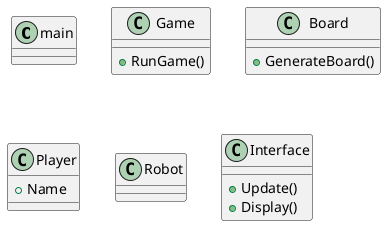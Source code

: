 @startuml TP11

class main

class Game {
    + RunGame()
}

class Board {
    + GenerateBoard()
}

class Player {
    + Name
}

class Robot {

}

class Interface {
    + Update()
    + Display()
}

@enduml